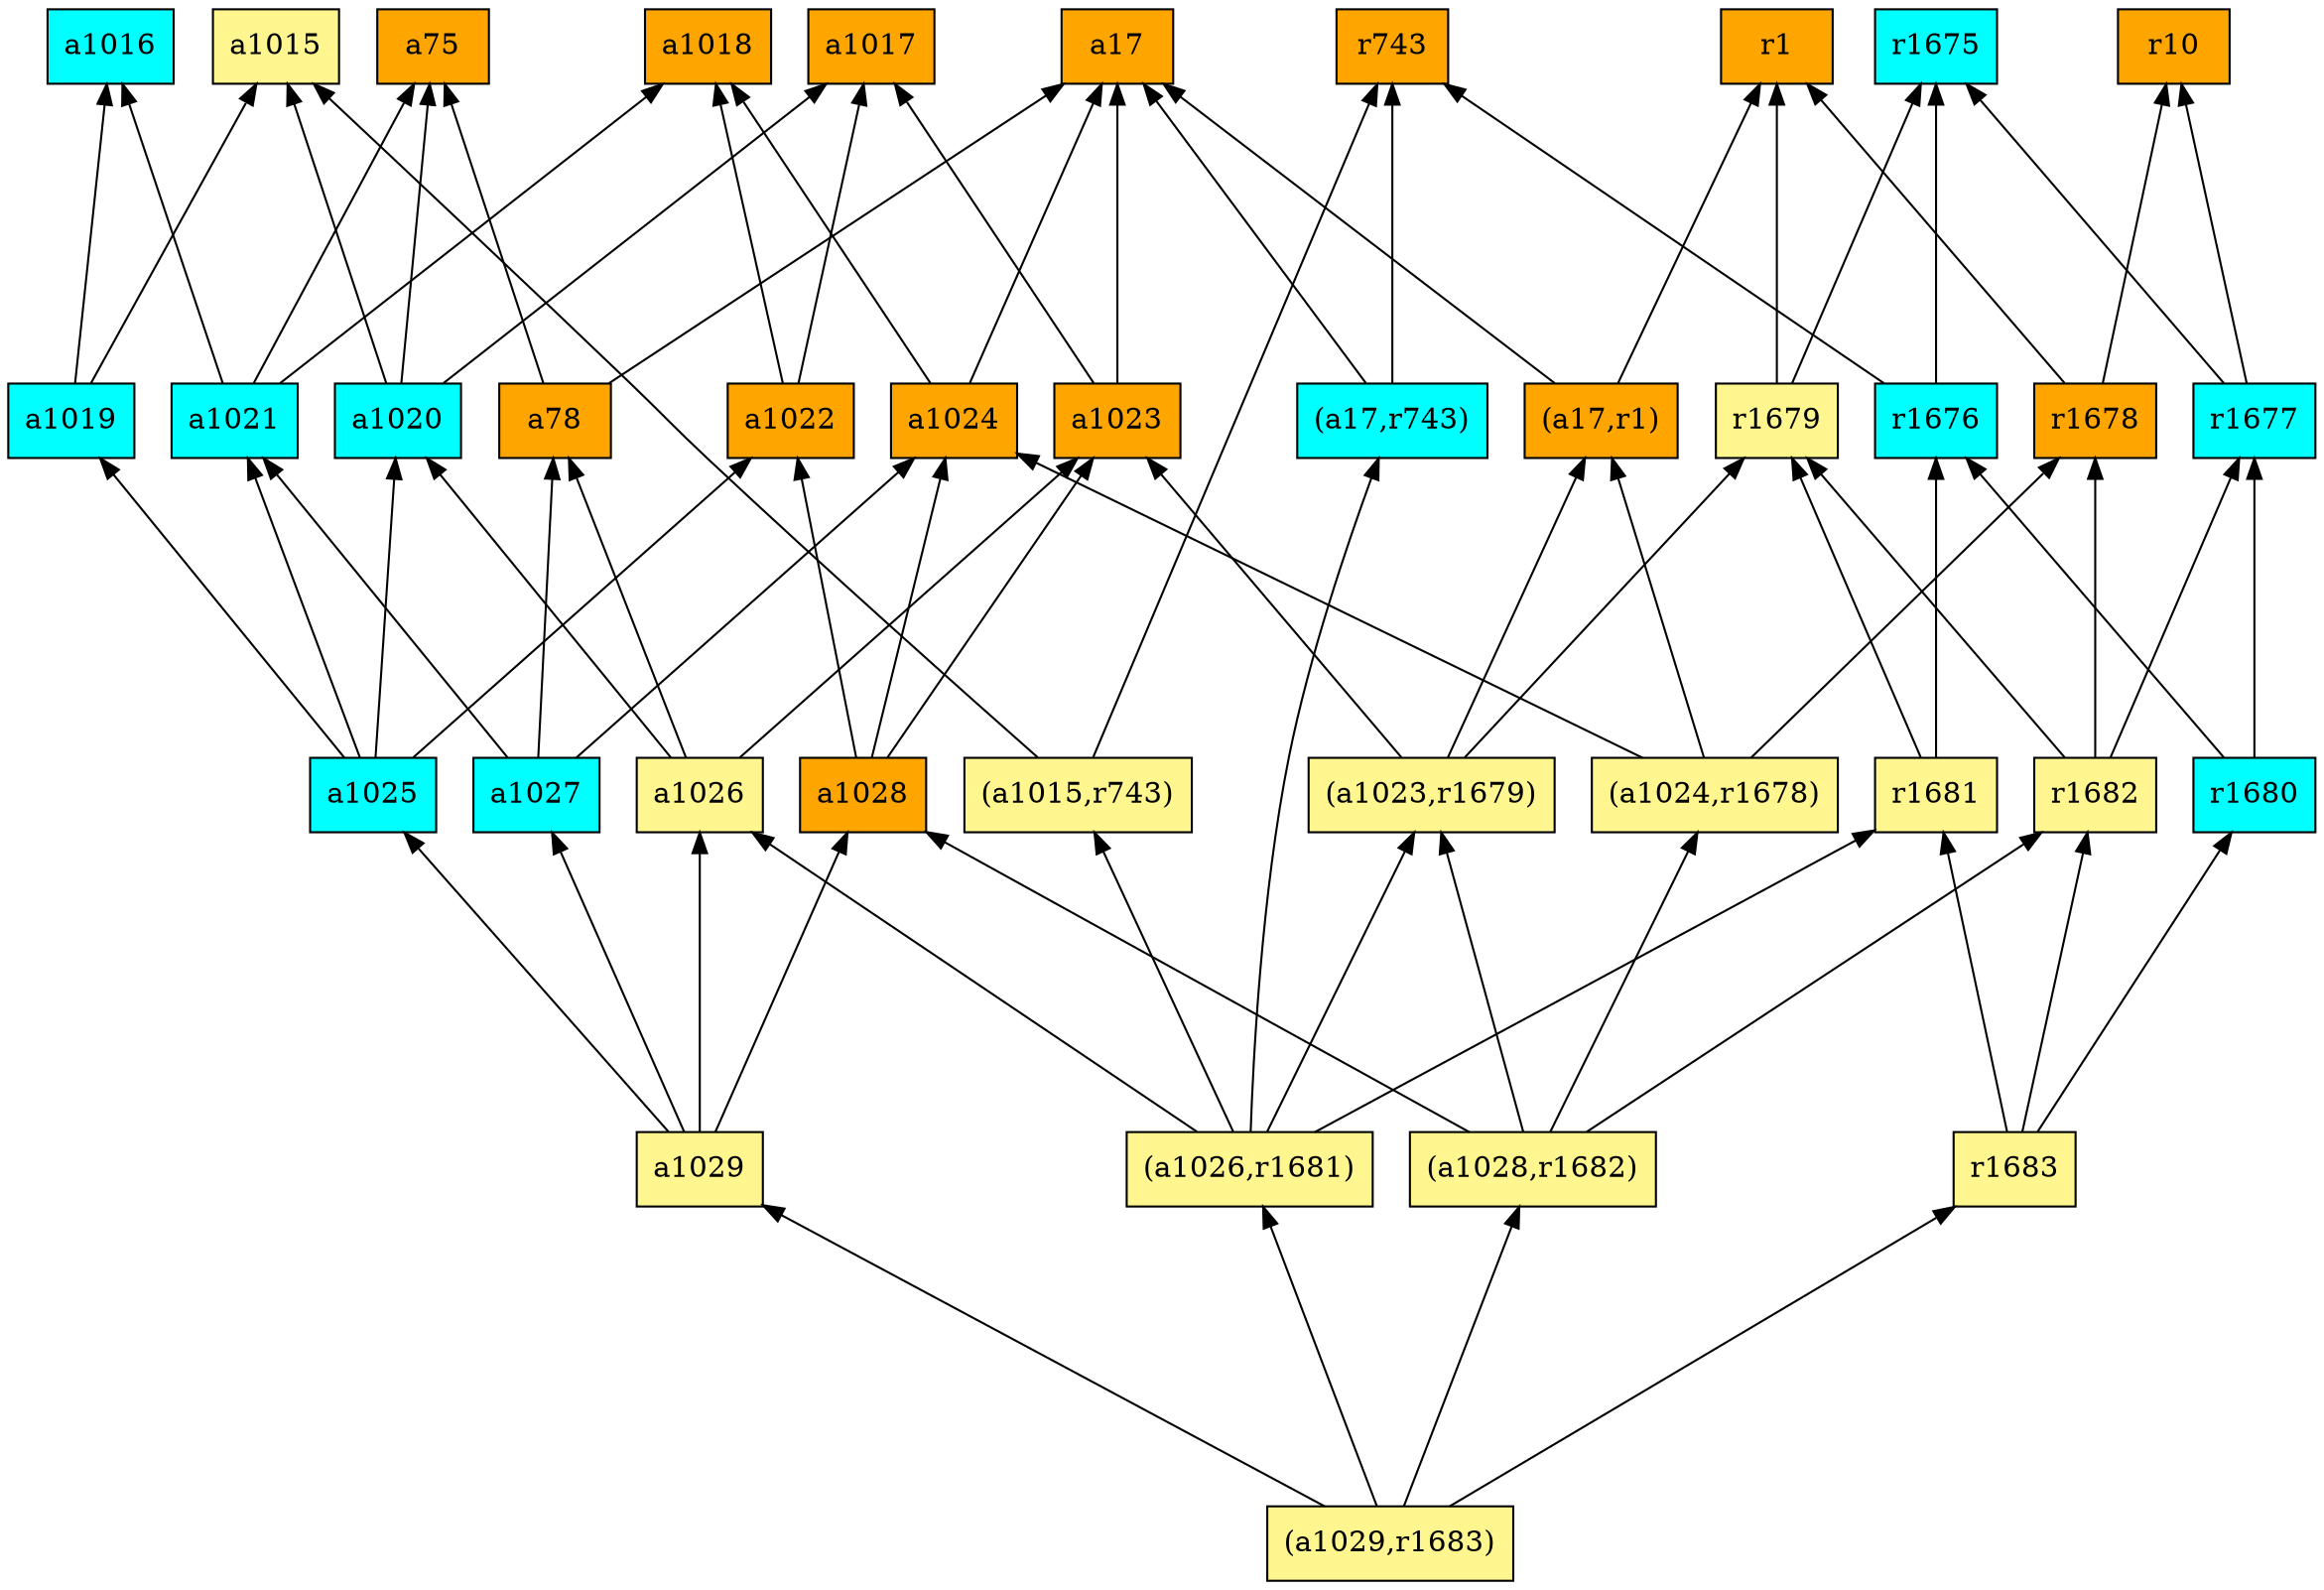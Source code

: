 digraph G {
rankdir=BT;ranksep="2.0";
"(a1015,r743)" [shape=record,fillcolor=khaki1,style=filled,label="{(a1015,r743)}"];
"a1024" [shape=record,fillcolor=orange,style=filled,label="{a1024}"];
"(a1028,r1682)" [shape=record,fillcolor=khaki1,style=filled,label="{(a1028,r1682)}"];
"a1016" [shape=record,fillcolor=cyan,style=filled,label="{a1016}"];
"a1015" [shape=record,fillcolor=khaki1,style=filled,label="{a1015}"];
"(a1024,r1678)" [shape=record,fillcolor=khaki1,style=filled,label="{(a1024,r1678)}"];
"(a17,r743)" [shape=record,fillcolor=cyan,style=filled,label="{(a17,r743)}"];
"a1020" [shape=record,fillcolor=cyan,style=filled,label="{a1020}"];
"(a17,r1)" [shape=record,fillcolor=orange,style=filled,label="{(a17,r1)}"];
"r1680" [shape=record,fillcolor=cyan,style=filled,label="{r1680}"];
"r1682" [shape=record,fillcolor=khaki1,style=filled,label="{r1682}"];
"r10" [shape=record,fillcolor=orange,style=filled,label="{r10}"];
"a1027" [shape=record,fillcolor=cyan,style=filled,label="{a1027}"];
"a1023" [shape=record,fillcolor=orange,style=filled,label="{a1023}"];
"a1025" [shape=record,fillcolor=cyan,style=filled,label="{a1025}"];
"a1026" [shape=record,fillcolor=khaki1,style=filled,label="{a1026}"];
"a1019" [shape=record,fillcolor=cyan,style=filled,label="{a1019}"];
"a75" [shape=record,fillcolor=orange,style=filled,label="{a75}"];
"r1675" [shape=record,fillcolor=cyan,style=filled,label="{r1675}"];
"a1017" [shape=record,fillcolor=orange,style=filled,label="{a1017}"];
"(a1023,r1679)" [shape=record,fillcolor=khaki1,style=filled,label="{(a1023,r1679)}"];
"a17" [shape=record,fillcolor=orange,style=filled,label="{a17}"];
"(a1029,r1683)" [shape=record,fillcolor=khaki1,style=filled,label="{(a1029,r1683)}"];
"r1679" [shape=record,fillcolor=khaki1,style=filled,label="{r1679}"];
"a1022" [shape=record,fillcolor=orange,style=filled,label="{a1022}"];
"(a1026,r1681)" [shape=record,fillcolor=khaki1,style=filled,label="{(a1026,r1681)}"];
"a1018" [shape=record,fillcolor=orange,style=filled,label="{a1018}"];
"r1681" [shape=record,fillcolor=khaki1,style=filled,label="{r1681}"];
"a78" [shape=record,fillcolor=orange,style=filled,label="{a78}"];
"r1683" [shape=record,fillcolor=khaki1,style=filled,label="{r1683}"];
"r1676" [shape=record,fillcolor=cyan,style=filled,label="{r1676}"];
"a1021" [shape=record,fillcolor=cyan,style=filled,label="{a1021}"];
"r743" [shape=record,fillcolor=orange,style=filled,label="{r743}"];
"r1" [shape=record,fillcolor=orange,style=filled,label="{r1}"];
"a1028" [shape=record,fillcolor=orange,style=filled,label="{a1028}"];
"r1677" [shape=record,fillcolor=cyan,style=filled,label="{r1677}"];
"r1678" [shape=record,fillcolor=orange,style=filled,label="{r1678}"];
"a1029" [shape=record,fillcolor=khaki1,style=filled,label="{a1029}"];
"(a1015,r743)" -> "a1015"
"(a1015,r743)" -> "r743"
"a1024" -> "a1018"
"a1024" -> "a17"
"(a1028,r1682)" -> "r1682"
"(a1028,r1682)" -> "(a1023,r1679)"
"(a1028,r1682)" -> "a1028"
"(a1028,r1682)" -> "(a1024,r1678)"
"(a1024,r1678)" -> "r1678"
"(a1024,r1678)" -> "a1024"
"(a1024,r1678)" -> "(a17,r1)"
"(a17,r743)" -> "r743"
"(a17,r743)" -> "a17"
"a1020" -> "a75"
"a1020" -> "a1015"
"a1020" -> "a1017"
"(a17,r1)" -> "r1"
"(a17,r1)" -> "a17"
"r1680" -> "r1676"
"r1680" -> "r1677"
"r1682" -> "r1679"
"r1682" -> "r1677"
"r1682" -> "r1678"
"a1027" -> "a1024"
"a1027" -> "a78"
"a1027" -> "a1021"
"a1023" -> "a1017"
"a1023" -> "a17"
"a1025" -> "a1019"
"a1025" -> "a1021"
"a1025" -> "a1020"
"a1025" -> "a1022"
"a1026" -> "a78"
"a1026" -> "a1023"
"a1026" -> "a1020"
"a1019" -> "a1015"
"a1019" -> "a1016"
"(a1023,r1679)" -> "r1679"
"(a1023,r1679)" -> "a1023"
"(a1023,r1679)" -> "(a17,r1)"
"(a1029,r1683)" -> "a1029"
"(a1029,r1683)" -> "(a1028,r1682)"
"(a1029,r1683)" -> "r1683"
"(a1029,r1683)" -> "(a1026,r1681)"
"r1679" -> "r1675"
"r1679" -> "r1"
"a1022" -> "a1017"
"a1022" -> "a1018"
"(a1026,r1681)" -> "(a1015,r743)"
"(a1026,r1681)" -> "r1681"
"(a1026,r1681)" -> "(a1023,r1679)"
"(a1026,r1681)" -> "(a17,r743)"
"(a1026,r1681)" -> "a1026"
"r1681" -> "r1676"
"r1681" -> "r1679"
"a78" -> "a75"
"a78" -> "a17"
"r1683" -> "r1680"
"r1683" -> "r1682"
"r1683" -> "r1681"
"r1676" -> "r1675"
"r1676" -> "r743"
"a1021" -> "a75"
"a1021" -> "a1016"
"a1021" -> "a1018"
"a1028" -> "a1024"
"a1028" -> "a1023"
"a1028" -> "a1022"
"r1677" -> "r1675"
"r1677" -> "r10"
"r1678" -> "r1"
"r1678" -> "r10"
"a1029" -> "a1027"
"a1029" -> "a1025"
"a1029" -> "a1028"
"a1029" -> "a1026"
}